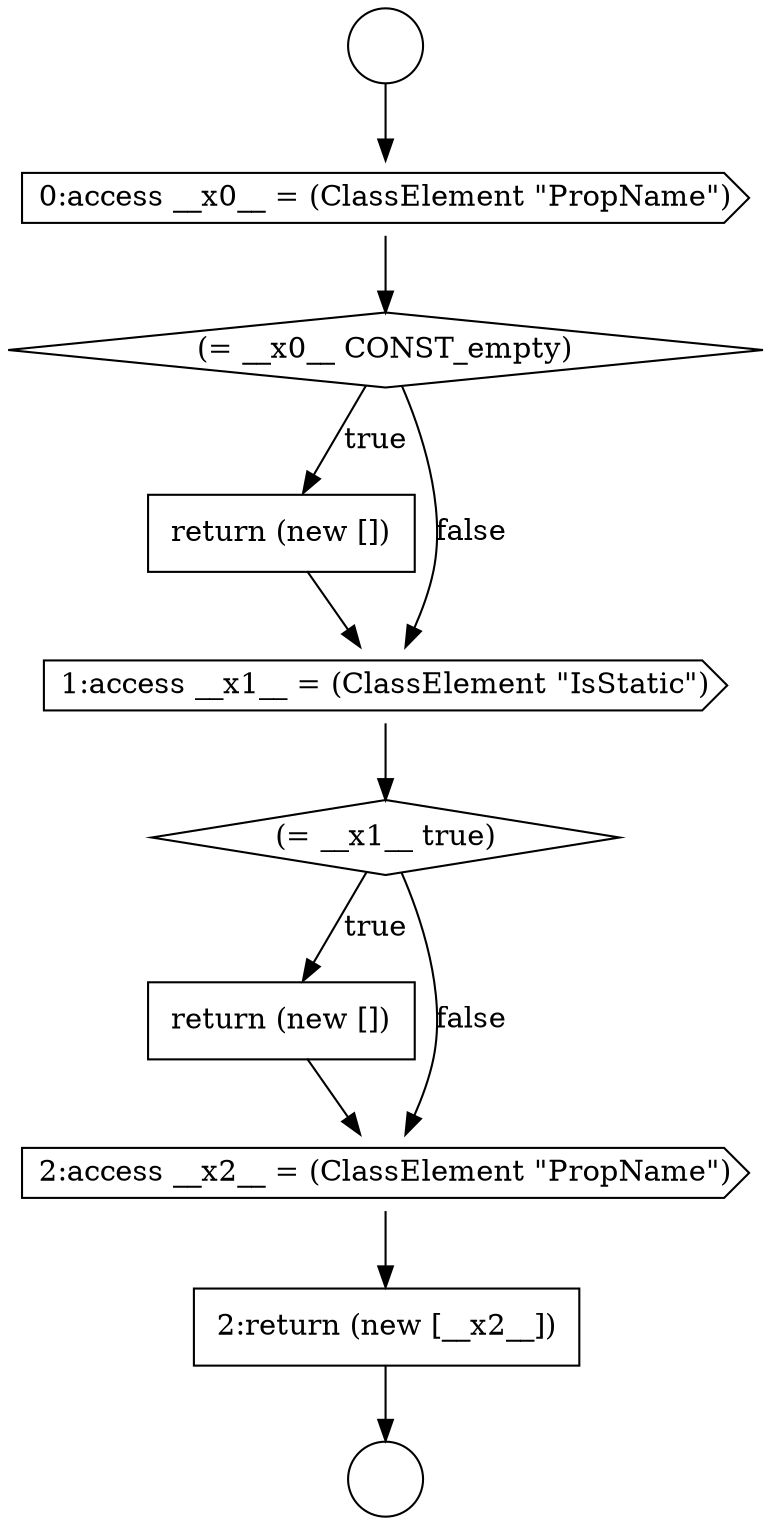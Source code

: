 digraph {
  node8434 [shape=diamond, label=<<font color="black">(= __x0__ CONST_empty)</font>> color="black" fillcolor="white" style=filled]
  node8438 [shape=none, margin=0, label=<<font color="black">
    <table border="0" cellborder="1" cellspacing="0" cellpadding="10">
      <tr><td align="left">return (new [])</td></tr>
    </table>
  </font>> color="black" fillcolor="white" style=filled]
  node8435 [shape=none, margin=0, label=<<font color="black">
    <table border="0" cellborder="1" cellspacing="0" cellpadding="10">
      <tr><td align="left">return (new [])</td></tr>
    </table>
  </font>> color="black" fillcolor="white" style=filled]
  node8439 [shape=cds, label=<<font color="black">2:access __x2__ = (ClassElement &quot;PropName&quot;)</font>> color="black" fillcolor="white" style=filled]
  node8432 [shape=circle label=" " color="black" fillcolor="white" style=filled]
  node8436 [shape=cds, label=<<font color="black">1:access __x1__ = (ClassElement &quot;IsStatic&quot;)</font>> color="black" fillcolor="white" style=filled]
  node8440 [shape=none, margin=0, label=<<font color="black">
    <table border="0" cellborder="1" cellspacing="0" cellpadding="10">
      <tr><td align="left">2:return (new [__x2__])</td></tr>
    </table>
  </font>> color="black" fillcolor="white" style=filled]
  node8437 [shape=diamond, label=<<font color="black">(= __x1__ true)</font>> color="black" fillcolor="white" style=filled]
  node8433 [shape=cds, label=<<font color="black">0:access __x0__ = (ClassElement &quot;PropName&quot;)</font>> color="black" fillcolor="white" style=filled]
  node8431 [shape=circle label=" " color="black" fillcolor="white" style=filled]
  node8431 -> node8433 [ color="black"]
  node8438 -> node8439 [ color="black"]
  node8439 -> node8440 [ color="black"]
  node8440 -> node8432 [ color="black"]
  node8434 -> node8435 [label=<<font color="black">true</font>> color="black"]
  node8434 -> node8436 [label=<<font color="black">false</font>> color="black"]
  node8437 -> node8438 [label=<<font color="black">true</font>> color="black"]
  node8437 -> node8439 [label=<<font color="black">false</font>> color="black"]
  node8433 -> node8434 [ color="black"]
  node8435 -> node8436 [ color="black"]
  node8436 -> node8437 [ color="black"]
}
